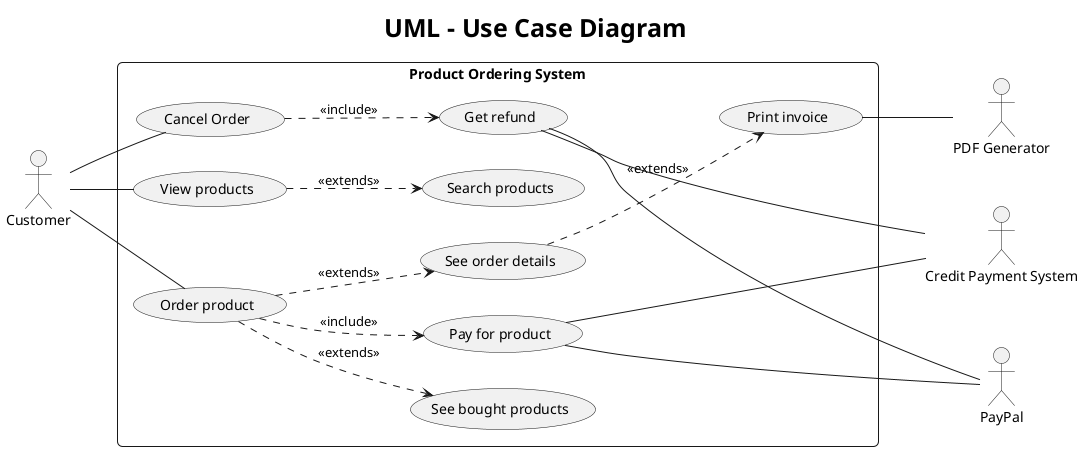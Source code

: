 @startuml

skinparam titleFontSize 25
skinparam roundCorner 10

title
UML - Use Case Diagram
end title

left to right direction

actor Customer
actor "Credit Payment System"
actor PayPal
actor "PDF Generator"

rectangle "Product Ordering System" {
    (Cancel Order) ..> (Get refund) : <<include>>
    (View products) ..> (Search products) : <<extends>>
    (Order product) ..> (Pay for product) : <<include>>
    (Order product) ..> (See order details) : <<extends>>
    (See order details) ..> (Print invoice) : <<extends>>
    (Order product) ..> (See bought products) : <<extends>>
}

Customer -- (Order product)
Customer -- (View products)
Customer -- (Cancel Order)
(Pay for product)  --- "Credit Payment System"
(Pay for product)  --- "PayPal"
(Get refund)  --- "Credit Payment System"
(Get refund)  --- "PayPal"
(Print invoice)  -- "PDF Generator"


@enduml
